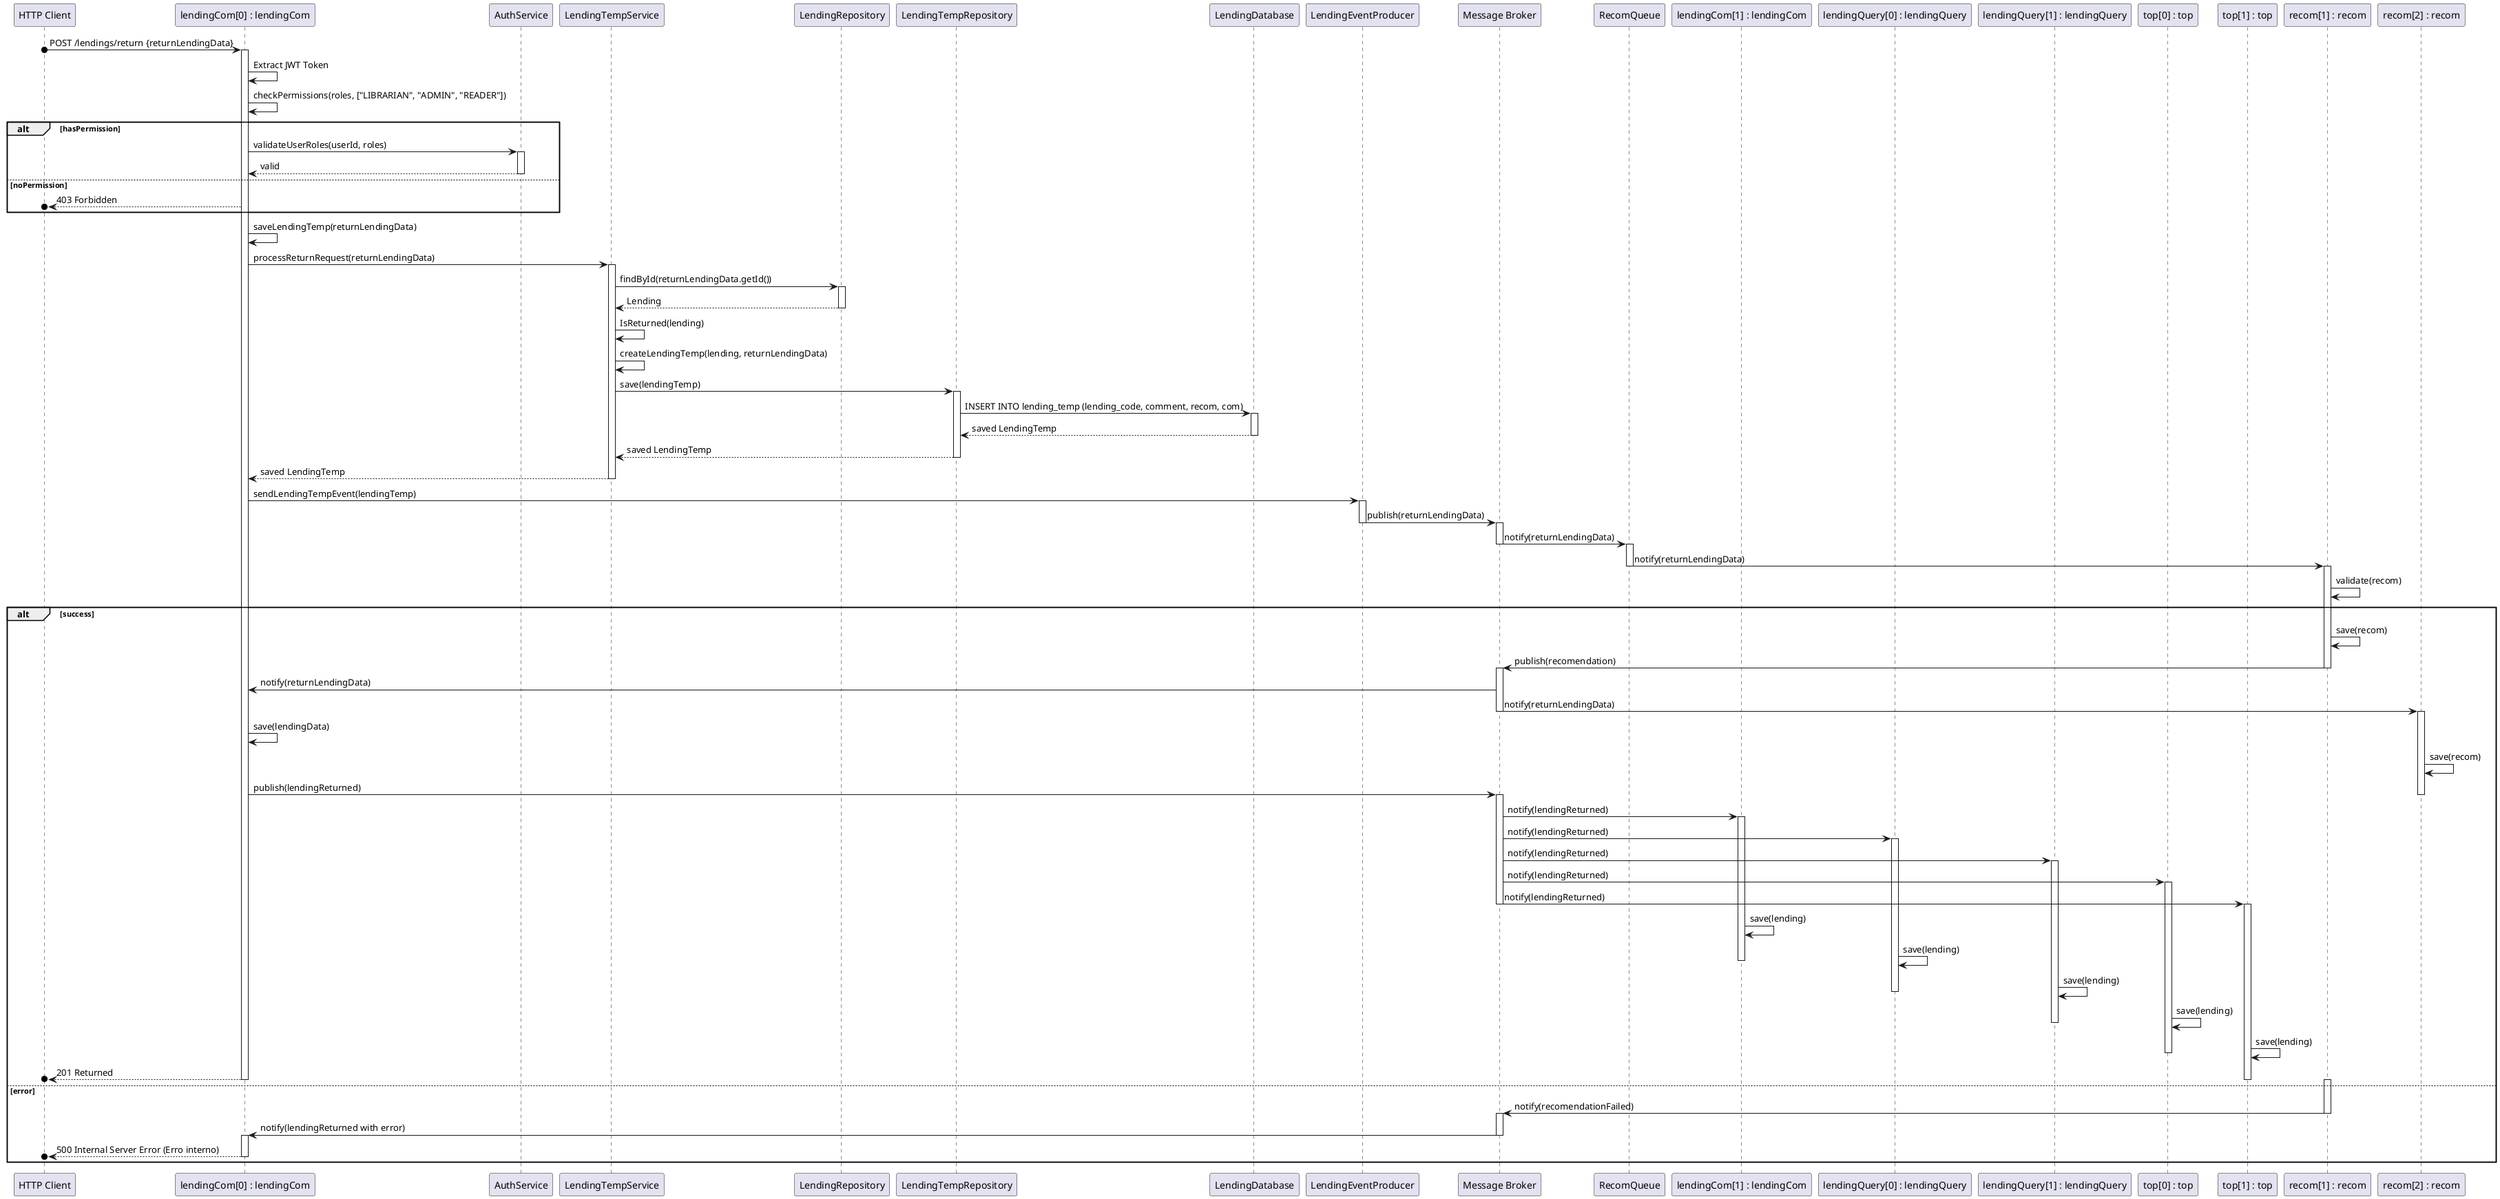 @startuml
' Definindo os participantes
participant "HTTP Client" as client
participant "lendingCom[0] : lendingCom" as lending0
participant "AuthService" as authService
participant "LendingTempService" as lendingTempService
participant "LendingRepository" as lendingRepository
participant "LendingTempRepository" as lendingTempRepository
participant "LendingDatabase" as ldb
participant "LendingEventProducer" as lendingEventProducer
participant "Message Broker" as mb
participant "RecomQueue" as recomQueue
participant "lendingCom[1] : lendingCom" as lending1
participant "lendingQuery[0] : lendingQuery" as lending01
participant "lendingQuery[1] : lendingQuery" as lending11
participant "top[0] : top" as top0
participant "top[1] : top" as top1
participant "recom[1] : recom" as  recom1
participant "recom[2] : recom" as  recom2


client o-> lending0: POST /lendings/return {returnLendingData}
activate lending0


' Verificação de permissões
lending0 -> lending0: Extract JWT Token

lending0 -> lending0: checkPermissions(roles, ["LIBRARIAN", "ADMIN", "READER"])
alt hasPermission
lending0 -> authService: validateUserRoles(userId, roles)
activate authService
    authService --> lending0: valid
else noPermission
deactivate authService
    lending0 -->o client: 403 Forbidden

end

' Guarda o LendingTemp

lending0 -> lending0: saveLendingTemp(returnLendingData)

' Busca o Lending correspondente
    lending0 -> lendingTempService: processReturnRequest(returnLendingData)
    activate lendingTempService

    ' Busca o empréstimo original
    lendingTempService -> lendingRepository: findById(returnLendingData.getId())
    activate lendingRepository
    lendingRepository --> lendingTempService: Lending
    deactivate lendingRepository
    ' Verifica se o livro já foi devolvido
    lendingTempService -> lendingTempService: IsReturned(lending)

    ' Criação do LendingTemp
    lendingTempService -> lendingTempService: createLendingTemp(lending, returnLendingData)

    ' Salva o LendingTemp no repositório
    lendingTempService -> lendingTempRepository: save(lendingTemp)

    activate lendingTempRepository

    ' Persistência no banco de dados
    lendingTempRepository -> ldb: INSERT INTO lending_temp (lending_code, comment, recom, com)
    activate ldb
    ldb --> lendingTempRepository: saved LendingTemp
    deactivate ldb
    lendingTempRepository --> lendingTempService: saved LendingTemp

deactivate lendingTempRepository
lendingTempService --> lending0: saved LendingTemp

deactivate lendingTempService

' manda o lendingTemp para o Recom

   ' Envia o evento para RabbitMQ
       lending0 -> lendingEventProducer: sendLendingTempEvent(lendingTemp)
       activate lendingEventProducer

       ' RabbitTemplate envia a mensagem para o broker
       lendingEventProducer -> mb: publish(returnLendingData)
       deactivate lendingEventProducer
       activate mb


       ' O Broker envia a mensagem para a fila de recomendação
       mb -> recomQueue: notify(returnLendingData)
       deactivate mb
       activate recomQueue

       recomQueue -> recom1: notify(returnLendingData)
       deactivate recomQueue



activate recom1
recom1 -> recom1: validate(recom)
alt success
recom1 -> recom1: save(recom)

    deactivate mb
recom1 -> mb: publish(recomendation)


deactivate recom1
activate mb

mb -> lending0: notify(returnLendingData)


mb -> recom2: notify(returnLendingData)
deactivate mb
activate recom2

lending0 -> lending0: save(lendingData)


recom2 -> recom2: save(recom)




lending0 -> mb: publish(lendingReturned)
deactivate recom2

activate mb

' Replicando dados para a outra instância (espelhamento)
mb -> lending1: notify(lendingReturned)
activate lending1
mb -> lending01: notify(lendingReturned)
activate lending01
mb -> lending11: notify(lendingReturned)
activate lending11
mb -> top0: notify(lendingReturned)
activate top0
mb -> top1: notify(lendingReturned)
deactivate mb

activate top1



lending1 -> lending1: save(lending)

lending01 -> lending01: save(lending)
deactivate lending1
lending11 -> lending11: save(lending)
deactivate lending01
top0 -> top0: save(lending)
deactivate lending11
top1 -> top1: save(lending)
deactivate top0


' Responder ao cliente com sucesso final após a replicação
lending0 -->o client: 201 Returned
deactivate top1
deactivate lending0
else error

activate recom1
recom1 -> mb: notify(recomendationFailed)
deactivate recom1
activate mb
mb -> lending0: notify(lendingReturned with error)
deactivate mb
activate lending0

lending0 -->o client: 500 Internal Server Error (Erro interno)
deactivate lending0
end
@enduml
